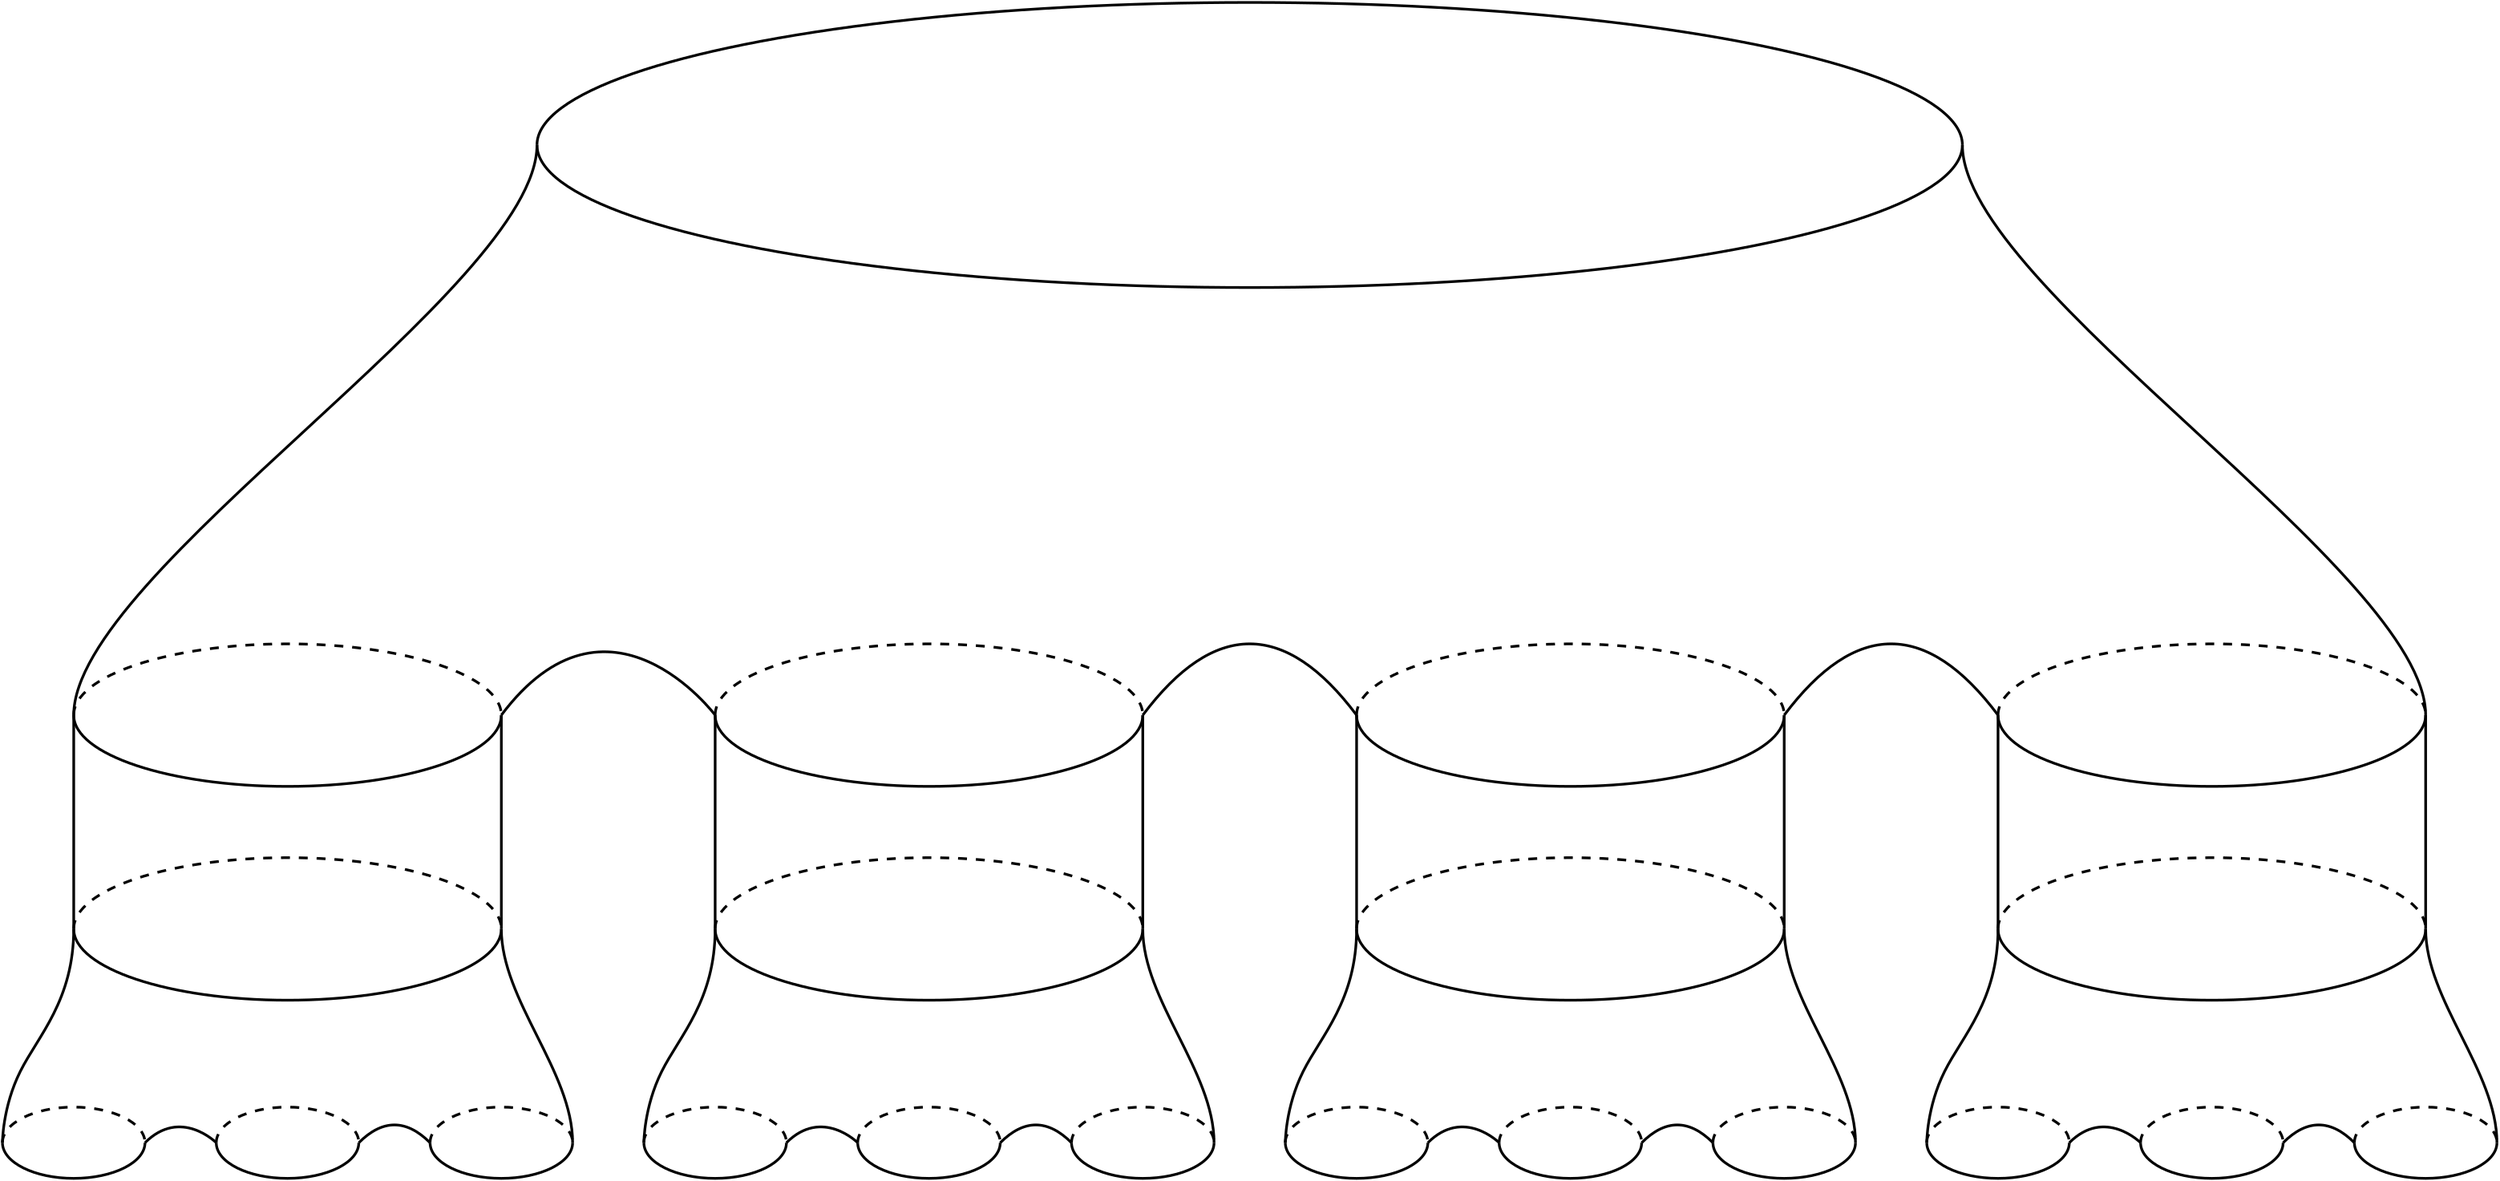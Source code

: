 <?xml version="1.0"?>
<!DOCTYPE ipe SYSTEM "ipe.dtd">
<ipe version="70212" creator="Ipe 7.2.13">
<info created="D:20220605012005" modified="D:20220605013033"/>
<ipestyle name="basic">
<symbol name="arrow/arc(spx)">
<path stroke="sym-stroke" fill="sym-stroke" pen="sym-pen">
0 0 m
-1 0.333 l
-1 -0.333 l
h
</path>
</symbol>
<symbol name="arrow/farc(spx)">
<path stroke="sym-stroke" fill="white" pen="sym-pen">
0 0 m
-1 0.333 l
-1 -0.333 l
h
</path>
</symbol>
<symbol name="arrow/ptarc(spx)">
<path stroke="sym-stroke" fill="sym-stroke" pen="sym-pen">
0 0 m
-1 0.333 l
-0.8 0 l
-1 -0.333 l
h
</path>
</symbol>
<symbol name="arrow/fptarc(spx)">
<path stroke="sym-stroke" fill="white" pen="sym-pen">
0 0 m
-1 0.333 l
-0.8 0 l
-1 -0.333 l
h
</path>
</symbol>
<symbol name="mark/circle(sx)" transformations="translations">
<path fill="sym-stroke">
0.6 0 0 0.6 0 0 e
0.4 0 0 0.4 0 0 e
</path>
</symbol>
<symbol name="mark/disk(sx)" transformations="translations">
<path fill="sym-stroke">
0.6 0 0 0.6 0 0 e
</path>
</symbol>
<symbol name="mark/fdisk(sfx)" transformations="translations">
<group>
<path fill="sym-fill">
0.5 0 0 0.5 0 0 e
</path>
<path fill="sym-stroke" fillrule="eofill">
0.6 0 0 0.6 0 0 e
0.4 0 0 0.4 0 0 e
</path>
</group>
</symbol>
<symbol name="mark/box(sx)" transformations="translations">
<path fill="sym-stroke" fillrule="eofill">
-0.6 -0.6 m
0.6 -0.6 l
0.6 0.6 l
-0.6 0.6 l
h
-0.4 -0.4 m
0.4 -0.4 l
0.4 0.4 l
-0.4 0.4 l
h
</path>
</symbol>
<symbol name="mark/square(sx)" transformations="translations">
<path fill="sym-stroke">
-0.6 -0.6 m
0.6 -0.6 l
0.6 0.6 l
-0.6 0.6 l
h
</path>
</symbol>
<symbol name="mark/fsquare(sfx)" transformations="translations">
<group>
<path fill="sym-fill">
-0.5 -0.5 m
0.5 -0.5 l
0.5 0.5 l
-0.5 0.5 l
h
</path>
<path fill="sym-stroke" fillrule="eofill">
-0.6 -0.6 m
0.6 -0.6 l
0.6 0.6 l
-0.6 0.6 l
h
-0.4 -0.4 m
0.4 -0.4 l
0.4 0.4 l
-0.4 0.4 l
h
</path>
</group>
</symbol>
<symbol name="mark/cross(sx)" transformations="translations">
<group>
<path fill="sym-stroke">
-0.43 -0.57 m
0.57 0.43 l
0.43 0.57 l
-0.57 -0.43 l
h
</path>
<path fill="sym-stroke">
-0.43 0.57 m
0.57 -0.43 l
0.43 -0.57 l
-0.57 0.43 l
h
</path>
</group>
</symbol>
<symbol name="arrow/fnormal(spx)">
<path stroke="sym-stroke" fill="white" pen="sym-pen">
0 0 m
-1 0.333 l
-1 -0.333 l
h
</path>
</symbol>
<symbol name="arrow/pointed(spx)">
<path stroke="sym-stroke" fill="sym-stroke" pen="sym-pen">
0 0 m
-1 0.333 l
-0.8 0 l
-1 -0.333 l
h
</path>
</symbol>
<symbol name="arrow/fpointed(spx)">
<path stroke="sym-stroke" fill="white" pen="sym-pen">
0 0 m
-1 0.333 l
-0.8 0 l
-1 -0.333 l
h
</path>
</symbol>
<symbol name="arrow/linear(spx)">
<path stroke="sym-stroke" pen="sym-pen">
-1 0.333 m
0 0 l
-1 -0.333 l
</path>
</symbol>
<symbol name="arrow/fdouble(spx)">
<path stroke="sym-stroke" fill="white" pen="sym-pen">
0 0 m
-1 0.333 l
-1 -0.333 l
h
-1 0 m
-2 0.333 l
-2 -0.333 l
h
</path>
</symbol>
<symbol name="arrow/double(spx)">
<path stroke="sym-stroke" fill="sym-stroke" pen="sym-pen">
0 0 m
-1 0.333 l
-1 -0.333 l
h
-1 0 m
-2 0.333 l
-2 -0.333 l
h
</path>
</symbol>
<pen name="heavier" value="0.8"/>
<pen name="fat" value="1.2"/>
<pen name="ultrafat" value="2"/>
<symbolsize name="large" value="5"/>
<symbolsize name="small" value="2"/>
<symbolsize name="tiny" value="1.1"/>
<arrowsize name="large" value="10"/>
<arrowsize name="small" value="5"/>
<arrowsize name="tiny" value="3"/>
<color name="red" value="1 0 0"/>
<color name="green" value="0 1 0"/>
<color name="blue" value="0 0 1"/>
<color name="yellow" value="1 1 0"/>
<color name="orange" value="1 0.647 0"/>
<color name="gold" value="1 0.843 0"/>
<color name="purple" value="0.627 0.125 0.941"/>
<color name="gray" value="0.745"/>
<color name="brown" value="0.647 0.165 0.165"/>
<color name="navy" value="0 0 0.502"/>
<color name="pink" value="1 0.753 0.796"/>
<color name="seagreen" value="0.18 0.545 0.341"/>
<color name="turquoise" value="0.251 0.878 0.816"/>
<color name="violet" value="0.933 0.51 0.933"/>
<color name="darkblue" value="0 0 0.545"/>
<color name="darkcyan" value="0 0.545 0.545"/>
<color name="darkgray" value="0.663"/>
<color name="darkgreen" value="0 0.392 0"/>
<color name="darkmagenta" value="0.545 0 0.545"/>
<color name="darkorange" value="1 0.549 0"/>
<color name="darkred" value="0.545 0 0"/>
<color name="lightblue" value="0.678 0.847 0.902"/>
<color name="lightcyan" value="0.878 1 1"/>
<color name="lightgray" value="0.827"/>
<color name="lightgreen" value="0.565 0.933 0.565"/>
<color name="lightyellow" value="1 1 0.878"/>
<dashstyle name="dashed" value="[4] 0"/>
<dashstyle name="dotted" value="[1 3] 0"/>
<dashstyle name="dash dotted" value="[4 2 1 2] 0"/>
<dashstyle name="dash dot dotted" value="[4 2 1 2 1 2] 0"/>
<textsize name="large" value="\large"/>
<textsize name="Large" value="\Large"/>
<textsize name="LARGE" value="\LARGE"/>
<textsize name="huge" value="\huge"/>
<textsize name="Huge" value="\Huge"/>
<textsize name="small" value="\small"/>
<textsize name="footnote" value="\footnotesize"/>
<textsize name="tiny" value="\tiny"/>
<textstyle name="center" begin="\begin{center}" end="\end{center}"/>
<textstyle name="itemize" begin="\begin{itemize}" end="\end{itemize}"/>
<textstyle name="item" begin="\begin{itemize}\item{}" end="\end{itemize}"/>
<gridsize name="4 pts" value="4"/>
<gridsize name="8 pts (~3 mm)" value="8"/>
<gridsize name="16 pts (~6 mm)" value="16"/>
<gridsize name="32 pts (~12 mm)" value="32"/>
<gridsize name="10 pts (~3.5 mm)" value="10"/>
<gridsize name="20 pts (~7 mm)" value="20"/>
<gridsize name="14 pts (~5 mm)" value="14"/>
<gridsize name="28 pts (~10 mm)" value="28"/>
<gridsize name="56 pts (~20 mm)" value="56"/>
<anglesize name="90 deg" value="90"/>
<anglesize name="60 deg" value="60"/>
<anglesize name="45 deg" value="45"/>
<anglesize name="30 deg" value="30"/>
<anglesize name="22.5 deg" value="22.5"/>
<opacity name="10%" value="0.1"/>
<opacity name="30%" value="0.3"/>
<opacity name="50%" value="0.5"/>
<opacity name="75%" value="0.75"/>
<tiling name="falling" angle="-60" step="4" width="1"/>
<tiling name="rising" angle="30" step="4" width="1"/>
</ipestyle>
<page>
<layer name="alpha"/>
<view layers="alpha" active="alpha"/>
<path layer="alpha" matrix="1 0 0 1 -96 0" stroke="black" pen="fat">
224 384 m
240 400
256 384
256 384 c
</path>
<path matrix="1 0 0 1 -96 0" stroke="black" pen="fat">
320 384 m
336 400
352 384 c
</path>
<path matrix="1 0 0 1 -96 0" stroke="black" pen="fat">
192 480 m
192 448
160 416
160 384
160 384 c
</path>
<path matrix="1 0 0 1 -96 0" stroke="black" pen="fat">
384 480 m
384 448
416 416
416 384 c
</path>
<path stroke="black" pen="fat">
96 576 m
96 480 l
96 480 l
</path>
<path stroke="black" pen="fat">
288 576 m
288 480 l
</path>
<path stroke="black" pen="fat">
0 576 m
48 640
96 576
96 576 c
</path>
<path stroke="black" pen="fat">
288 576 m
336 640
384 576 c
</path>
<path stroke="black" pen="fat">
576 576 m
624 640
672 576 c
</path>
<path stroke="black" pen="fat">
16 832 m
16 768
-192 640
-192 576 c
</path>
<path stroke="black" pen="fat">
656 832 m
656 768
864 640
864 576 c
</path>
<path matrix="1 0 0 0.333333 0 384" stroke="black" pen="fat">
96 576 m
96 0 0 96 192 576 288 576 a
</path>
<path matrix="1 0 0 0.333333 0 320" stroke="black" pen="fat">
96 480 m
96 0 0 96 192 480 288 480 a
</path>
<path matrix="1 0 0 0.5 0 192" stroke="black" pen="fat">
160 384 m
32 0 0 32 192 384 224 384 a
</path>
<path matrix="1 0 0 0.5 -96 192" stroke="black" pen="fat">
160 384 m
32 0 0 32 192 384 224 384 a
</path>
<path matrix="1 0 0 0.5 96 192" stroke="black" pen="fat">
160 384 m
32 0 0 32 192 384 224 384 a
</path>
<path matrix="1 0 0 0.333333 0 384" stroke="black" dash="dashed" pen="fat">
96 576 m
96 0 0 -96 192 576 288 576 a
</path>
<path matrix="1 0 0 0.333333 0 288" stroke="black" dash="dashed" pen="fat">
96 576 m
96 0 0 -96 192 576 288 576 a
</path>
<path matrix="1 0 0 0.5 0 192" stroke="black" dash="dashed" pen="fat">
160 384 m
32 0 0 -32 192 384 224 384 a
</path>
<path matrix="1 0 0 0.5 96 192" stroke="black" dash="dashed" pen="fat">
160 384 m
32 0 0 -32 192 384 224 384 a
</path>
<path matrix="1 0 0 0.5 -96 192" stroke="black" dash="dashed" pen="fat">
160 384 m
32 0 0 -32 192 384 224 384 a
</path>
<path matrix="1 0 0 1 192 0" stroke="black" pen="fat">
224 384 m
240 400
256 384
256 384 c
</path>
<path matrix="1 0 0 1 192 0" stroke="black" pen="fat">
320 384 m
336 400
352 384 c
</path>
<path matrix="1 0 0 1 192 0" stroke="black" pen="fat">
192 480 m
192 448
160 416
160 384
160 384 c
</path>
<path matrix="1 0 0 1 192 0" stroke="black" pen="fat">
384 480 m
384 448
416 416
416 384 c
</path>
<path matrix="1 0 0 1 288 0" stroke="black" pen="fat">
96 576 m
96 480 l
96 480 l
</path>
<path matrix="1 0 0 1 288 0" stroke="black" pen="fat">
288 576 m
288 480 l
</path>
<path matrix="1 0 0 0.333333 288 384" stroke="black" pen="fat">
96 576 m
96 0 0 96 192 576 288 576 a
</path>
<path matrix="1 0 0 0.333333 288 320" stroke="black" pen="fat">
96 480 m
96 0 0 96 192 480 288 480 a
</path>
<path matrix="1 0 0 0.5 288 192" stroke="black" pen="fat">
160 384 m
32 0 0 32 192 384 224 384 a
</path>
<path matrix="1 0 0 0.5 192 192" stroke="black" pen="fat">
160 384 m
32 0 0 32 192 384 224 384 a
</path>
<path matrix="1 0 0 0.5 384 192" stroke="black" pen="fat">
160 384 m
32 0 0 32 192 384 224 384 a
</path>
<path matrix="1 0 0 0.333333 288 384" stroke="black" dash="dashed" pen="fat">
96 576 m
96 0 0 -96 192 576 288 576 a
</path>
<path matrix="1 0 0 0.333333 288 288" stroke="black" dash="dashed" pen="fat">
96 576 m
96 0 0 -96 192 576 288 576 a
</path>
<path matrix="1 0 0 0.5 288 192" stroke="black" dash="dashed" pen="fat">
160 384 m
32 0 0 -32 192 384 224 384 a
</path>
<path matrix="1 0 0 0.5 384 192" stroke="black" dash="dashed" pen="fat">
160 384 m
32 0 0 -32 192 384 224 384 a
</path>
<path matrix="1 0 0 0.5 192 192" stroke="black" dash="dashed" pen="fat">
160 384 m
32 0 0 -32 192 384 224 384 a
</path>
<path matrix="1 0 0 1 480 0" stroke="black" pen="fat">
224 384 m
240 400
256 384
256 384 c
</path>
<path matrix="1 0 0 1 480 0" stroke="black" pen="fat">
320 384 m
336 400
352 384 c
</path>
<path matrix="1 0 0 1 480 0" stroke="black" pen="fat">
192 480 m
192 448
160 416
160 384
160 384 c
</path>
<path matrix="1 0 0 1 480 0" stroke="black" pen="fat">
384 480 m
384 448
416 416
416 384 c
</path>
<path matrix="1 0 0 1 576 0" stroke="black" pen="fat">
96 576 m
96 480 l
96 480 l
</path>
<path matrix="1 0 0 1 576 0" stroke="black" pen="fat">
288 576 m
288 480 l
</path>
<path matrix="1 0 0 0.333333 576 384" stroke="black" pen="fat">
96 576 m
96 0 0 96 192 576 288 576 a
</path>
<path matrix="1 0 0 0.333333 576 320" stroke="black" pen="fat">
96 480 m
96 0 0 96 192 480 288 480 a
</path>
<path matrix="1 0 0 0.5 576 192" stroke="black" pen="fat">
160 384 m
32 0 0 32 192 384 224 384 a
</path>
<path matrix="1 0 0 0.5 480 192" stroke="black" pen="fat">
160 384 m
32 0 0 32 192 384 224 384 a
</path>
<path matrix="1 0 0 0.5 672 192" stroke="black" pen="fat">
160 384 m
32 0 0 32 192 384 224 384 a
</path>
<path matrix="1 0 0 0.333333 576 384" stroke="black" dash="dashed" pen="fat">
96 576 m
96 0 0 -96 192 576 288 576 a
</path>
<path matrix="1 0 0 0.333333 576 288" stroke="black" dash="dashed" pen="fat">
96 576 m
96 0 0 -96 192 576 288 576 a
</path>
<path matrix="1 0 0 0.5 576 192" stroke="black" dash="dashed" pen="fat">
160 384 m
32 0 0 -32 192 384 224 384 a
</path>
<path matrix="1 0 0 0.5 672 192" stroke="black" dash="dashed" pen="fat">
160 384 m
32 0 0 -32 192 384 224 384 a
</path>
<path matrix="1 0 0 0.5 480 192" stroke="black" dash="dashed" pen="fat">
160 384 m
32 0 0 -32 192 384 224 384 a
</path>
<path matrix="1 0 0 1 -384 0" stroke="black" pen="fat">
224 384 m
240 400
256 384
256 384 c
</path>
<path matrix="1 0 0 1 -384 0" stroke="black" pen="fat">
320 384 m
336 400
352 384 c
</path>
<path matrix="1 0 0 1 -384 0" stroke="black" pen="fat">
192 480 m
192 448
160 416
160 384
160 384 c
</path>
<path matrix="1 0 0 1 -384 0" stroke="black" pen="fat">
384 480 m
384 448
416 416
416 384 c
</path>
<path matrix="1 0 0 1 -288 0" stroke="black" pen="fat">
96 576 m
96 480 l
96 480 l
</path>
<path matrix="1 0 0 1 -288 0" stroke="black" pen="fat">
288 576 m
288 480 l
</path>
<path matrix="1 0 0 0.333333 -288 384" stroke="black" pen="fat">
96 576 m
96 0 0 96 192 576 288 576 a
</path>
<path matrix="1 0 0 0.333333 -288 320" stroke="black" pen="fat">
96 480 m
96 0 0 96 192 480 288 480 a
</path>
<path matrix="1 0 0 0.5 -288 192" stroke="black" pen="fat">
160 384 m
32 0 0 32 192 384 224 384 a
</path>
<path matrix="1 0 0 0.5 -384 192" stroke="black" pen="fat">
160 384 m
32 0 0 32 192 384 224 384 a
</path>
<path matrix="1 0 0 0.5 -192 192" stroke="black" pen="fat">
160 384 m
32 0 0 32 192 384 224 384 a
</path>
<path matrix="1 0 0 0.333333 -288 384" stroke="black" dash="dashed" pen="fat">
96 576 m
96 0 0 -96 192 576 288 576 a
</path>
<path matrix="1 0 0 0.333333 -288 288" stroke="black" dash="dashed" pen="fat">
96 576 m
96 0 0 -96 192 576 288 576 a
</path>
<path matrix="1 0 0 0.5 -288 192" stroke="black" dash="dashed" pen="fat">
160 384 m
32 0 0 -32 192 384 224 384 a
</path>
<path matrix="1 0 0 0.5 -192 192" stroke="black" dash="dashed" pen="fat">
160 384 m
32 0 0 -32 192 384 224 384 a
</path>
<path matrix="1 0 0 0.5 -384 192" stroke="black" dash="dashed" pen="fat">
160 384 m
32 0 0 -32 192 384 224 384 a
</path>
<path matrix="1 0 0 0.2 0 665.6" stroke="black" pen="fat">
16 832 m
320 0 0 320 336 832 656 832 a
</path>
<path matrix="-1 0 -0 -0.2 672 998.4" stroke="black" pen="fat">
16 832 m
320 0 0 320 336 832 656 832 a
</path>
</page>
</ipe>
